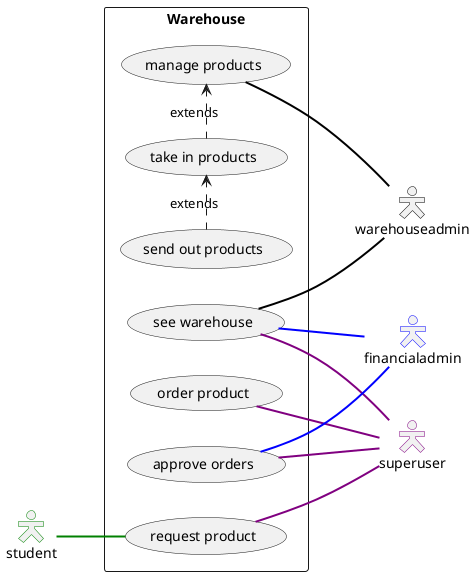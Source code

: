@startuml
left to right direction
skinparam packageStyle rectangle
' Actor Style
skinparam actorStyle hollow
' actors
actor warehouseadmin #line:black
actor superuser #line:purple
actor financialadmin #line:blue
actor student #line:green
rectangle Warehouse {
    ' in the box
    (see warehouse) -- superuser  #line:purple;line.bold
    (order product) -- superuser  #line:purple;line.bold
    (request product) -- superuser  #line:purple;line.bold
    (approve orders) -- superuser  #line:purple;line.bold
    (see warehouse) -- financialadmin  #line:blue;line.bold
    (approve orders) -- financialadmin  #line:blue;line.bold
    (see warehouse) -- (warehouseadmin)  #line:black;line.bold
    (manage products) -- warehouseadmin  #line:black;line.bold
    student -- (request product)  #line:green;line.bold
    (take in products) .> (manage products)  : extends
    (send out products) .> (take in products)  : extends
    
}
@enduml